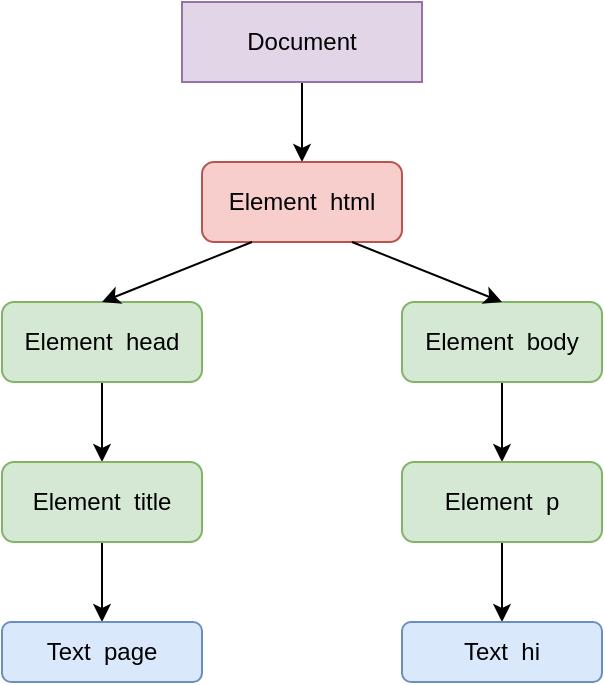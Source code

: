 <mxfile version="12.4.2" type="device" pages="1"><diagram id="mLaYE5OcAiLvx4rEkZo-" name="Page-1"><mxGraphModel dx="946" dy="591" grid="1" gridSize="10" guides="1" tooltips="1" connect="1" arrows="1" fold="1" page="1" pageScale="1" pageWidth="827" pageHeight="1169" math="0" shadow="0"><root><mxCell id="0"/><mxCell id="1" parent="0"/><mxCell id="YP02o7RDT8T21GxWCRjv-11" style="edgeStyle=orthogonalEdgeStyle;rounded=0;orthogonalLoop=1;jettySize=auto;html=1;entryX=0.5;entryY=0;entryDx=0;entryDy=0;" edge="1" parent="1" source="YP02o7RDT8T21GxWCRjv-1" target="YP02o7RDT8T21GxWCRjv-3"><mxGeometry relative="1" as="geometry"/></mxCell><mxCell id="YP02o7RDT8T21GxWCRjv-1" value="Document" style="rounded=0;whiteSpace=wrap;html=1;fillColor=#e1d5e7;strokeColor=#9673a6;" vertex="1" parent="1"><mxGeometry x="320" y="40" width="120" height="40" as="geometry"/></mxCell><mxCell id="YP02o7RDT8T21GxWCRjv-3" value="Element&amp;nbsp; html" style="rounded=1;whiteSpace=wrap;html=1;fillColor=#f8cecc;strokeColor=#b85450;" vertex="1" parent="1"><mxGeometry x="330" y="120" width="100" height="40" as="geometry"/></mxCell><mxCell id="YP02o7RDT8T21GxWCRjv-14" style="edgeStyle=orthogonalEdgeStyle;rounded=0;orthogonalLoop=1;jettySize=auto;html=1;entryX=0.5;entryY=0;entryDx=0;entryDy=0;" edge="1" parent="1" source="YP02o7RDT8T21GxWCRjv-4" target="YP02o7RDT8T21GxWCRjv-6"><mxGeometry relative="1" as="geometry"/></mxCell><mxCell id="YP02o7RDT8T21GxWCRjv-4" value="Element&amp;nbsp; head" style="rounded=1;whiteSpace=wrap;html=1;fillColor=#d5e8d4;strokeColor=#82b366;" vertex="1" parent="1"><mxGeometry x="230" y="190" width="100" height="40" as="geometry"/></mxCell><mxCell id="YP02o7RDT8T21GxWCRjv-15" style="edgeStyle=orthogonalEdgeStyle;rounded=0;orthogonalLoop=1;jettySize=auto;html=1;entryX=0.5;entryY=0;entryDx=0;entryDy=0;" edge="1" parent="1" source="YP02o7RDT8T21GxWCRjv-5" target="YP02o7RDT8T21GxWCRjv-8"><mxGeometry relative="1" as="geometry"/></mxCell><mxCell id="YP02o7RDT8T21GxWCRjv-5" value="Element&amp;nbsp; body" style="rounded=1;whiteSpace=wrap;html=1;fillColor=#d5e8d4;strokeColor=#82b366;" vertex="1" parent="1"><mxGeometry x="430" y="190" width="100" height="40" as="geometry"/></mxCell><mxCell id="YP02o7RDT8T21GxWCRjv-16" style="edgeStyle=orthogonalEdgeStyle;rounded=0;orthogonalLoop=1;jettySize=auto;html=1;entryX=0.5;entryY=0;entryDx=0;entryDy=0;" edge="1" parent="1" source="YP02o7RDT8T21GxWCRjv-6" target="YP02o7RDT8T21GxWCRjv-7"><mxGeometry relative="1" as="geometry"><mxPoint x="280" y="340" as="targetPoint"/></mxGeometry></mxCell><mxCell id="YP02o7RDT8T21GxWCRjv-6" value="Element&amp;nbsp; title" style="rounded=1;whiteSpace=wrap;html=1;fillColor=#d5e8d4;strokeColor=#82b366;" vertex="1" parent="1"><mxGeometry x="230" y="270" width="100" height="40" as="geometry"/></mxCell><mxCell id="YP02o7RDT8T21GxWCRjv-7" value="Text&amp;nbsp; page" style="rounded=1;whiteSpace=wrap;html=1;fillColor=#dae8fc;strokeColor=#6c8ebf;" vertex="1" parent="1"><mxGeometry x="230" y="350" width="100" height="30" as="geometry"/></mxCell><mxCell id="YP02o7RDT8T21GxWCRjv-17" style="edgeStyle=orthogonalEdgeStyle;rounded=0;orthogonalLoop=1;jettySize=auto;html=1;entryX=0.5;entryY=0;entryDx=0;entryDy=0;" edge="1" parent="1" source="YP02o7RDT8T21GxWCRjv-8" target="YP02o7RDT8T21GxWCRjv-10"><mxGeometry relative="1" as="geometry"/></mxCell><mxCell id="YP02o7RDT8T21GxWCRjv-8" value="Element&amp;nbsp; p" style="rounded=1;whiteSpace=wrap;html=1;fillColor=#d5e8d4;strokeColor=#82b366;" vertex="1" parent="1"><mxGeometry x="430" y="270" width="100" height="40" as="geometry"/></mxCell><mxCell id="YP02o7RDT8T21GxWCRjv-10" value="Text&amp;nbsp; hi" style="rounded=1;whiteSpace=wrap;html=1;fillColor=#dae8fc;strokeColor=#6c8ebf;" vertex="1" parent="1"><mxGeometry x="430" y="350" width="100" height="30" as="geometry"/></mxCell><mxCell id="YP02o7RDT8T21GxWCRjv-12" value="" style="endArrow=classic;html=1;exitX=0.25;exitY=1;exitDx=0;exitDy=0;entryX=0.5;entryY=0;entryDx=0;entryDy=0;" edge="1" parent="1" source="YP02o7RDT8T21GxWCRjv-3" target="YP02o7RDT8T21GxWCRjv-4"><mxGeometry width="50" height="50" relative="1" as="geometry"><mxPoint x="130" y="220" as="sourcePoint"/><mxPoint x="180" y="170" as="targetPoint"/></mxGeometry></mxCell><mxCell id="YP02o7RDT8T21GxWCRjv-13" value="" style="endArrow=classic;html=1;exitX=0.75;exitY=1;exitDx=0;exitDy=0;entryX=0.5;entryY=0;entryDx=0;entryDy=0;" edge="1" parent="1" source="YP02o7RDT8T21GxWCRjv-3" target="YP02o7RDT8T21GxWCRjv-5"><mxGeometry width="50" height="50" relative="1" as="geometry"><mxPoint x="580" y="140" as="sourcePoint"/><mxPoint x="630" y="90" as="targetPoint"/></mxGeometry></mxCell></root></mxGraphModel></diagram></mxfile>